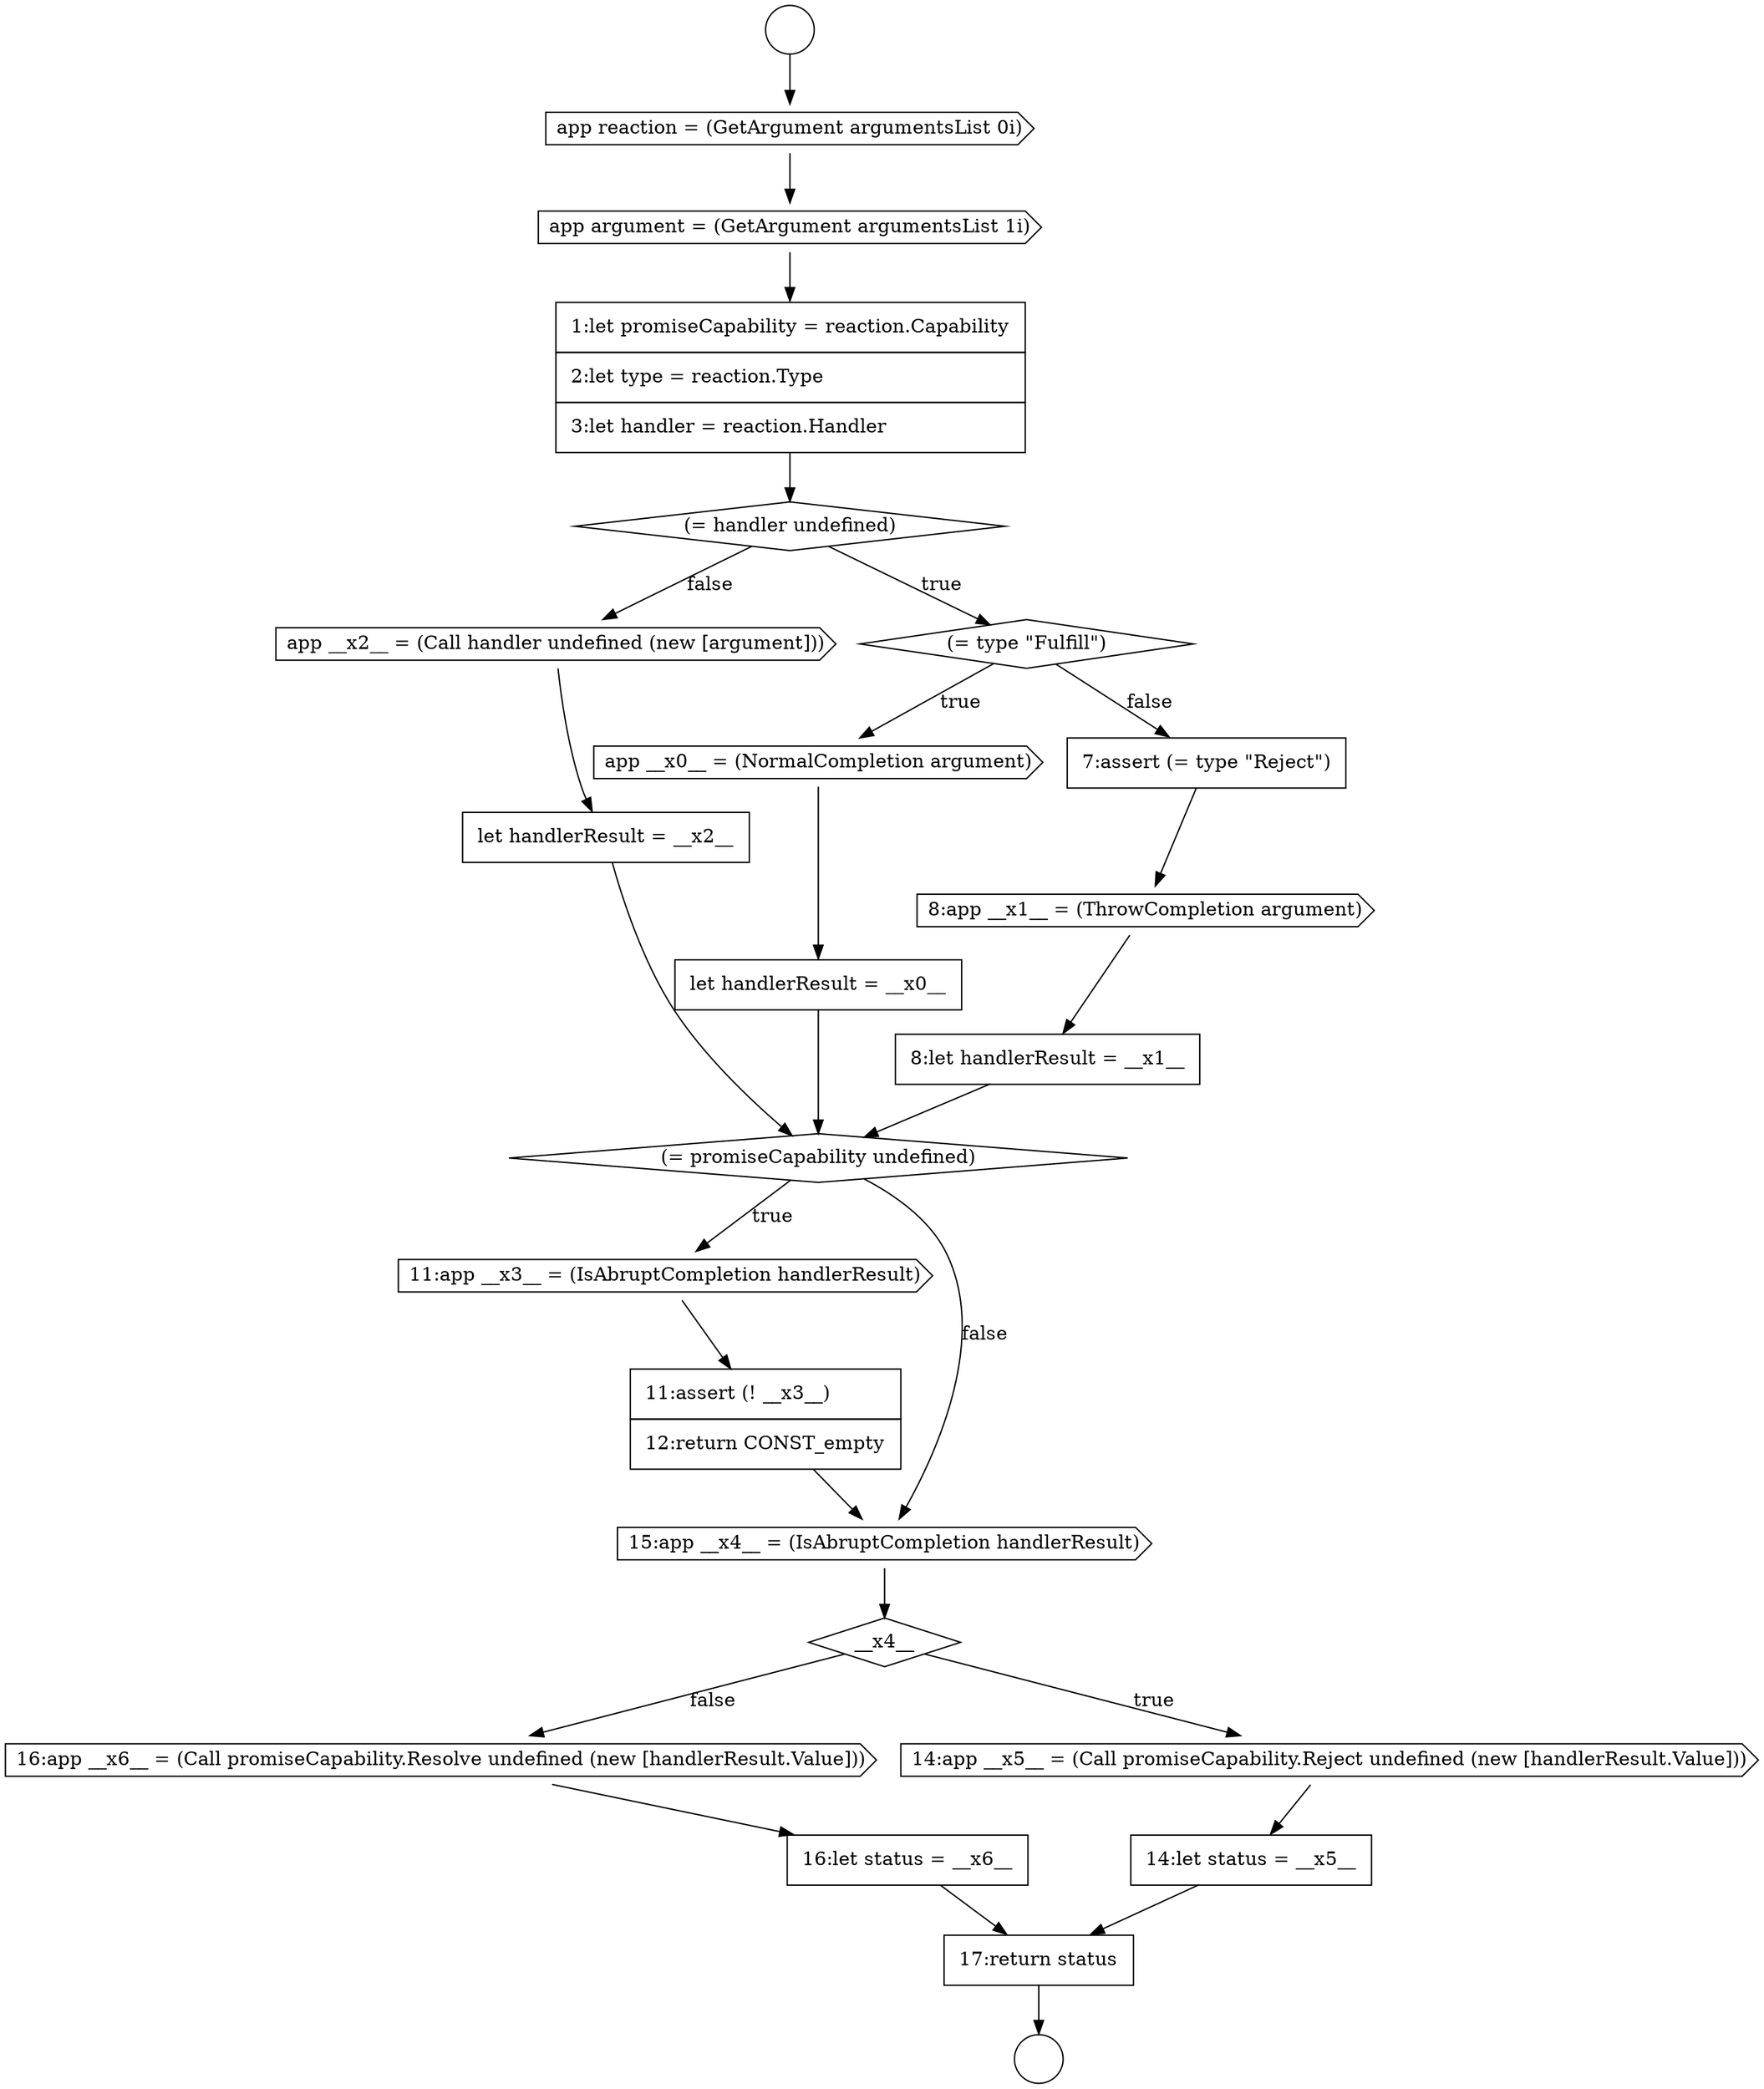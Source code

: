 digraph {
  node17843 [shape=cds, label=<<font color="black">16:app __x6__ = (Call promiseCapability.Resolve undefined (new [handlerResult.Value]))</font>> color="black" fillcolor="white" style=filled]
  node17835 [shape=none, margin=0, label=<<font color="black">
    <table border="0" cellborder="1" cellspacing="0" cellpadding="10">
      <tr><td align="left">let handlerResult = __x2__</td></tr>
    </table>
  </font>> color="black" fillcolor="white" style=filled]
  node17827 [shape=diamond, label=<<font color="black">(= handler undefined)</font>> color="black" fillcolor="white" style=filled]
  node17834 [shape=cds, label=<<font color="black">app __x2__ = (Call handler undefined (new [argument]))</font>> color="black" fillcolor="white" style=filled]
  node17837 [shape=cds, label=<<font color="black">11:app __x3__ = (IsAbruptCompletion handlerResult)</font>> color="black" fillcolor="white" style=filled]
  node17828 [shape=diamond, label=<<font color="black">(= type &quot;Fulfill&quot;)</font>> color="black" fillcolor="white" style=filled]
  node17841 [shape=cds, label=<<font color="black">14:app __x5__ = (Call promiseCapability.Reject undefined (new [handlerResult.Value]))</font>> color="black" fillcolor="white" style=filled]
  node17826 [shape=none, margin=0, label=<<font color="black">
    <table border="0" cellborder="1" cellspacing="0" cellpadding="10">
      <tr><td align="left">1:let promiseCapability = reaction.Capability</td></tr>
      <tr><td align="left">2:let type = reaction.Type</td></tr>
      <tr><td align="left">3:let handler = reaction.Handler</td></tr>
    </table>
  </font>> color="black" fillcolor="white" style=filled]
  node17833 [shape=none, margin=0, label=<<font color="black">
    <table border="0" cellborder="1" cellspacing="0" cellpadding="10">
      <tr><td align="left">8:let handlerResult = __x1__</td></tr>
    </table>
  </font>> color="black" fillcolor="white" style=filled]
  node17842 [shape=none, margin=0, label=<<font color="black">
    <table border="0" cellborder="1" cellspacing="0" cellpadding="10">
      <tr><td align="left">14:let status = __x5__</td></tr>
    </table>
  </font>> color="black" fillcolor="white" style=filled]
  node17829 [shape=cds, label=<<font color="black">app __x0__ = (NormalCompletion argument)</font>> color="black" fillcolor="white" style=filled]
  node17824 [shape=cds, label=<<font color="black">app reaction = (GetArgument argumentsList 0i)</font>> color="black" fillcolor="white" style=filled]
  node17830 [shape=none, margin=0, label=<<font color="black">
    <table border="0" cellborder="1" cellspacing="0" cellpadding="10">
      <tr><td align="left">let handlerResult = __x0__</td></tr>
    </table>
  </font>> color="black" fillcolor="white" style=filled]
  node17838 [shape=none, margin=0, label=<<font color="black">
    <table border="0" cellborder="1" cellspacing="0" cellpadding="10">
      <tr><td align="left">11:assert (! __x3__)</td></tr>
      <tr><td align="left">12:return CONST_empty</td></tr>
    </table>
  </font>> color="black" fillcolor="white" style=filled]
  node17831 [shape=none, margin=0, label=<<font color="black">
    <table border="0" cellborder="1" cellspacing="0" cellpadding="10">
      <tr><td align="left">7:assert (= type &quot;Reject&quot;)</td></tr>
    </table>
  </font>> color="black" fillcolor="white" style=filled]
  node17844 [shape=none, margin=0, label=<<font color="black">
    <table border="0" cellborder="1" cellspacing="0" cellpadding="10">
      <tr><td align="left">16:let status = __x6__</td></tr>
    </table>
  </font>> color="black" fillcolor="white" style=filled]
  node17825 [shape=cds, label=<<font color="black">app argument = (GetArgument argumentsList 1i)</font>> color="black" fillcolor="white" style=filled]
  node17823 [shape=circle label=" " color="black" fillcolor="white" style=filled]
  node17840 [shape=diamond, label=<<font color="black">__x4__</font>> color="black" fillcolor="white" style=filled]
  node17845 [shape=none, margin=0, label=<<font color="black">
    <table border="0" cellborder="1" cellspacing="0" cellpadding="10">
      <tr><td align="left">17:return status</td></tr>
    </table>
  </font>> color="black" fillcolor="white" style=filled]
  node17822 [shape=circle label=" " color="black" fillcolor="white" style=filled]
  node17832 [shape=cds, label=<<font color="black">8:app __x1__ = (ThrowCompletion argument)</font>> color="black" fillcolor="white" style=filled]
  node17839 [shape=cds, label=<<font color="black">15:app __x4__ = (IsAbruptCompletion handlerResult)</font>> color="black" fillcolor="white" style=filled]
  node17836 [shape=diamond, label=<<font color="black">(= promiseCapability undefined)</font>> color="black" fillcolor="white" style=filled]
  node17838 -> node17839 [ color="black"]
  node17842 -> node17845 [ color="black"]
  node17827 -> node17828 [label=<<font color="black">true</font>> color="black"]
  node17827 -> node17834 [label=<<font color="black">false</font>> color="black"]
  node17844 -> node17845 [ color="black"]
  node17826 -> node17827 [ color="black"]
  node17839 -> node17840 [ color="black"]
  node17837 -> node17838 [ color="black"]
  node17834 -> node17835 [ color="black"]
  node17833 -> node17836 [ color="black"]
  node17824 -> node17825 [ color="black"]
  node17843 -> node17844 [ color="black"]
  node17832 -> node17833 [ color="black"]
  node17836 -> node17837 [label=<<font color="black">true</font>> color="black"]
  node17836 -> node17839 [label=<<font color="black">false</font>> color="black"]
  node17840 -> node17841 [label=<<font color="black">true</font>> color="black"]
  node17840 -> node17843 [label=<<font color="black">false</font>> color="black"]
  node17828 -> node17829 [label=<<font color="black">true</font>> color="black"]
  node17828 -> node17831 [label=<<font color="black">false</font>> color="black"]
  node17845 -> node17823 [ color="black"]
  node17841 -> node17842 [ color="black"]
  node17835 -> node17836 [ color="black"]
  node17825 -> node17826 [ color="black"]
  node17822 -> node17824 [ color="black"]
  node17829 -> node17830 [ color="black"]
  node17830 -> node17836 [ color="black"]
  node17831 -> node17832 [ color="black"]
}
